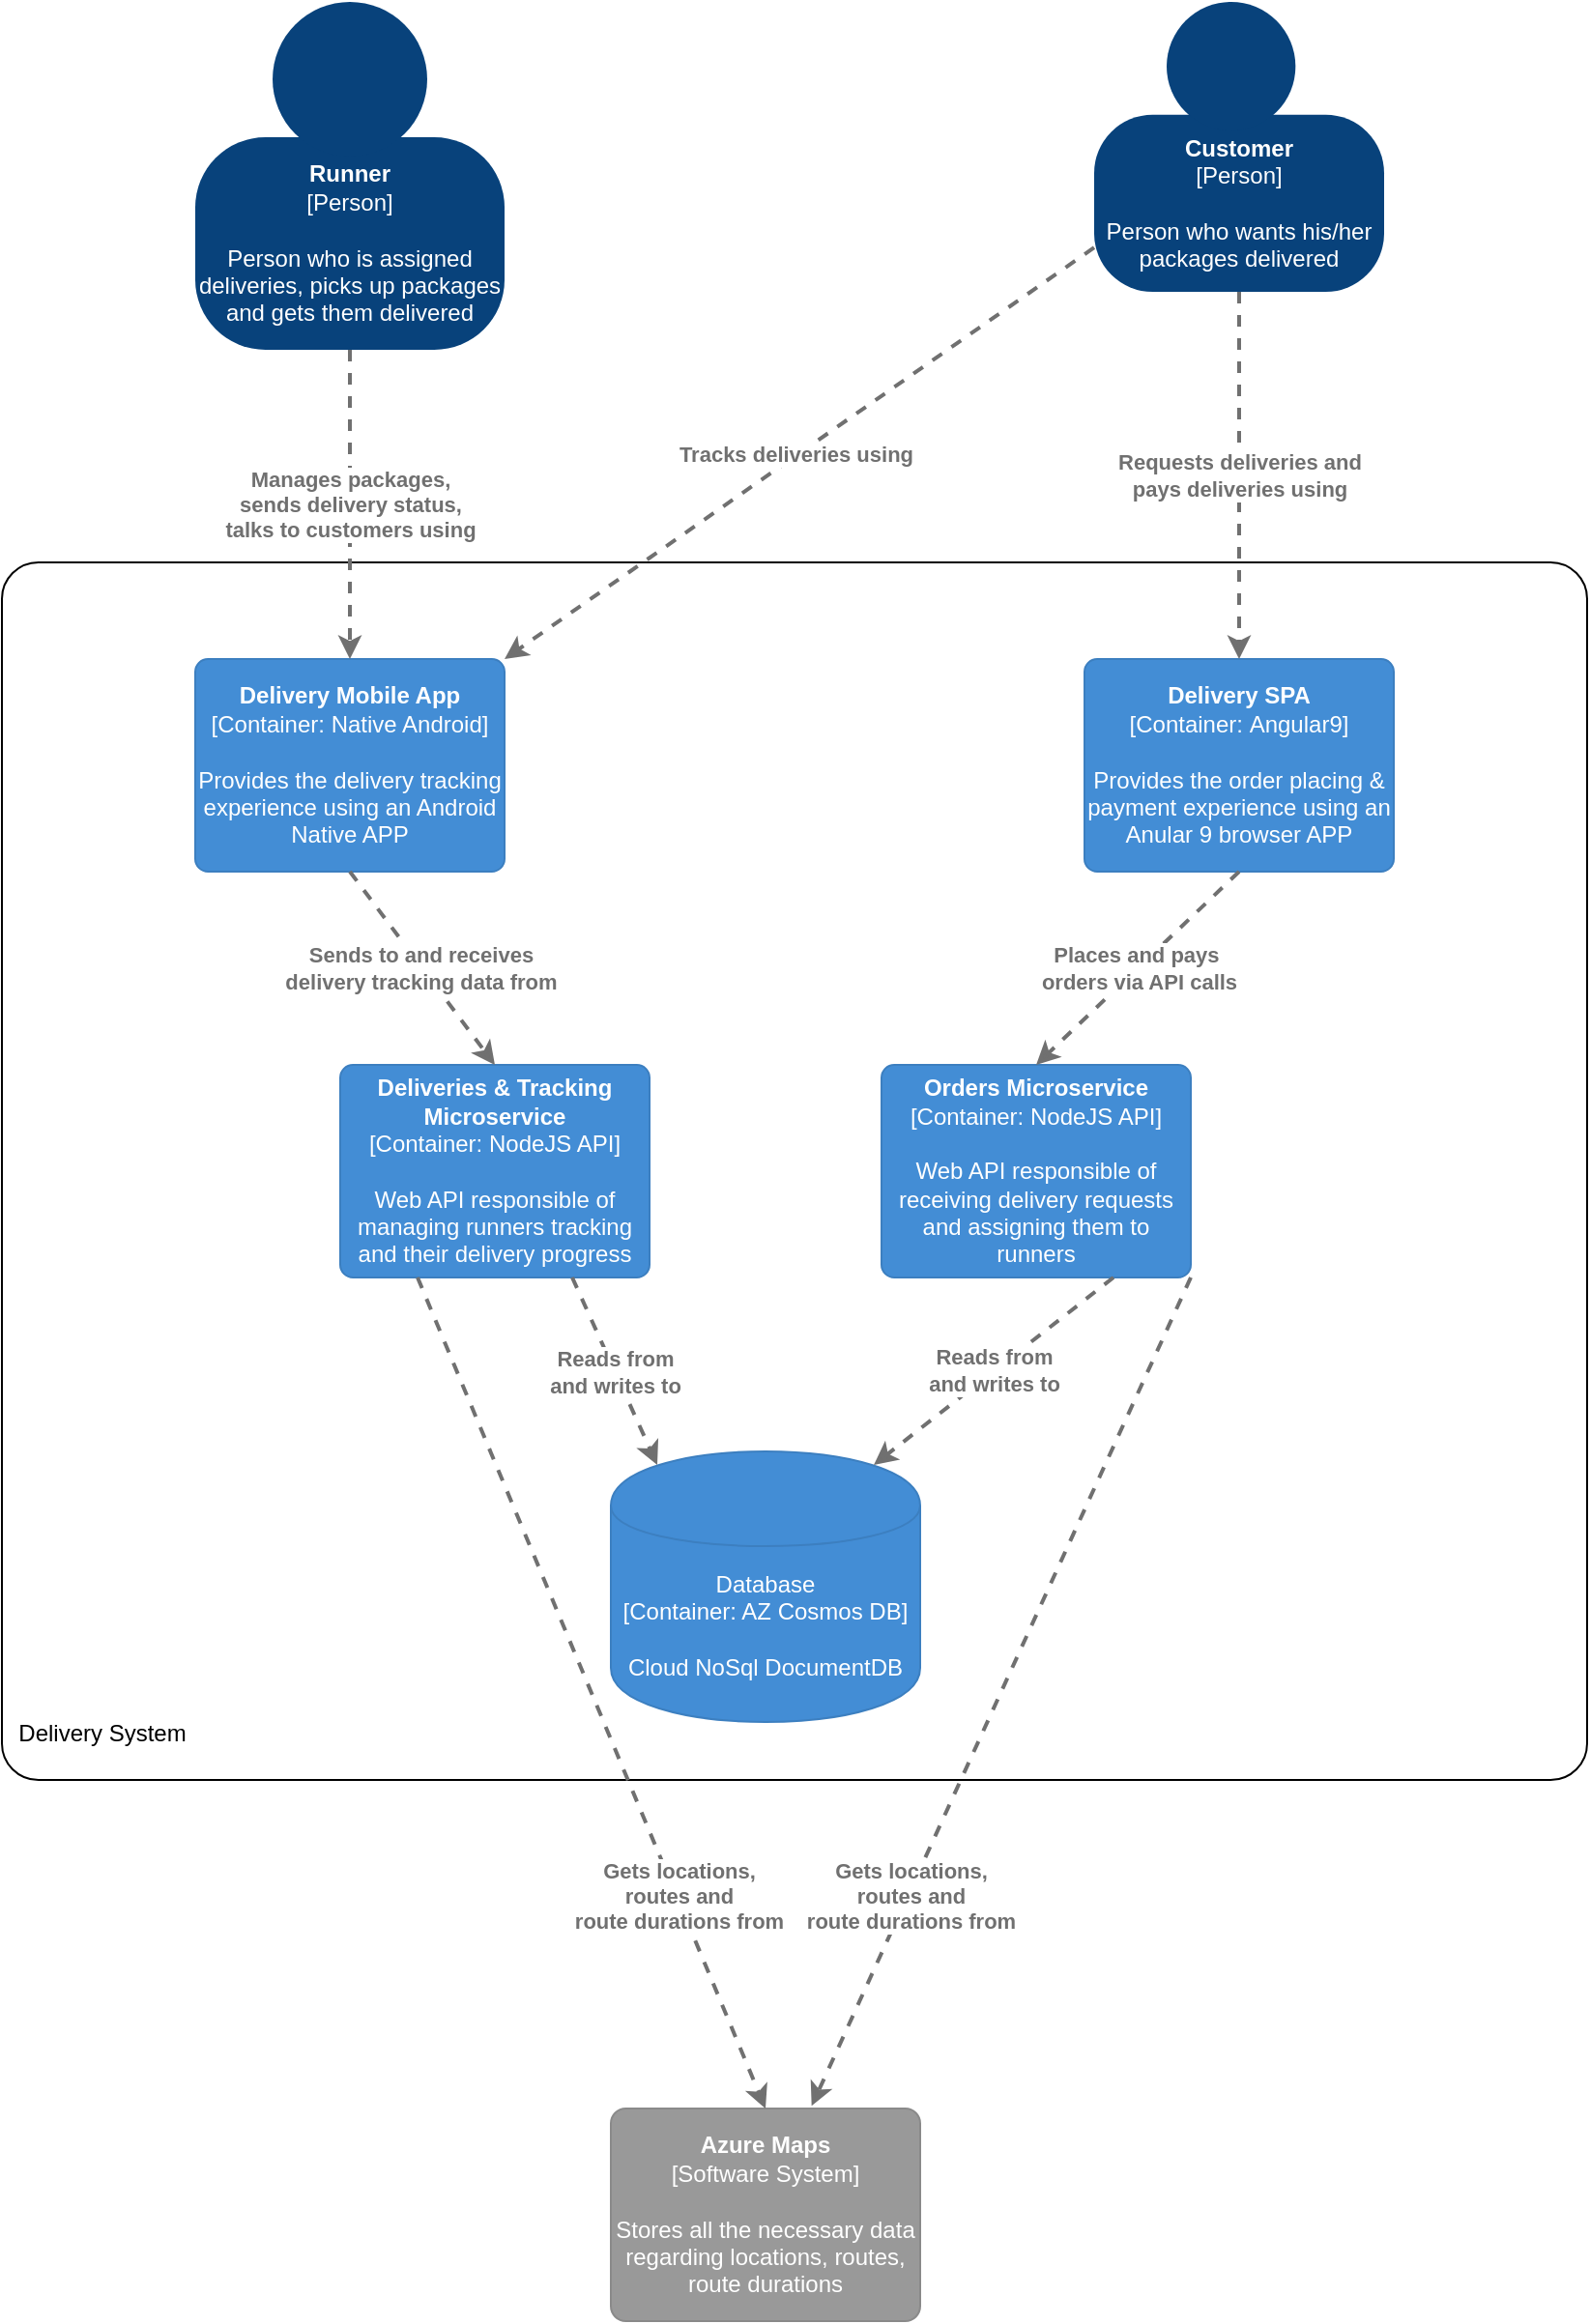 <mxfile version="13.0.9" type="device"><diagram id="j6Apqcc4n0W2uQZkrygv" name="Page-1"><mxGraphModel dx="2523" dy="1939" grid="1" gridSize="10" guides="1" tooltips="1" connect="1" arrows="1" fold="1" page="1" pageScale="1" pageWidth="850" pageHeight="1100" math="0" shadow="0"><root><mxCell id="0"/><mxCell id="1" parent="0"/><mxCell id="GzoFCgURVWFFNep1jkTB-1" value="" style="group;rounded=0;labelBackgroundColor=none;fillColor=none;fontColor=#ffffff;align=center;html=1;" vertex="1" connectable="0" parent="1"><mxGeometry x="535" y="-250" width="150" height="150" as="geometry"/><C4Person as="c4"/></mxCell><object label="&lt;b&gt;Customer&lt;/b&gt;&lt;div&gt;[Person]&lt;/div&gt;&lt;div&gt;&lt;br&gt;&lt;/div&gt;&lt;div&gt;Person who wants his/her packages delivered&lt;/div&gt;" placeholders="1" c4Name="name" c4Type="body" c4Description="Description" id="GzoFCgURVWFFNep1jkTB-2"><mxCell style="rounded=1;whiteSpace=wrap;html=1;labelBackgroundColor=none;fillColor=#08427b;fontColor=#ffffff;align=center;arcSize=33;strokeColor=3c7fc0;" vertex="1" parent="GzoFCgURVWFFNep1jkTB-1"><mxGeometry y="58.333" width="150" height="91.667" as="geometry"/><C4Person as="c4"/></mxCell></object><mxCell id="GzoFCgURVWFFNep1jkTB-3" value="" style="ellipse;whiteSpace=wrap;html=1;aspect=fixed;rounded=0;labelBackgroundColor=none;fillColor=#08427b;fontSize=12;fontColor=#ffffff;align=center;strokeColor=3c7fc0;" vertex="1" parent="GzoFCgURVWFFNep1jkTB-1"><mxGeometry x="37.5" width="66.667" height="66.667" as="geometry"/><C4Person as="c4"/></mxCell><object label="&lt;b&gt;Azure Maps&lt;/b&gt;&lt;div&gt;[Software System]&lt;/div&gt;&lt;div&gt;&lt;br&gt;&lt;/div&gt;&lt;div&gt;Stores all the necessary data regarding locations, routes, route durations&lt;/div&gt;" placeholders="1" c4Name="name" c4Type="SoftwareSystemDependency" c4Description="Description" id="GzoFCgURVWFFNep1jkTB-8"><mxCell style="rounded=1;whiteSpace=wrap;html=1;labelBackgroundColor=none;fillColor=#999999;fontColor=#ffffff;align=center;arcSize=7;strokeColor=#8a8a8a;" vertex="1" parent="1"><mxGeometry x="285" y="840" width="160" height="110" as="geometry"/><C4SoftwareSystemDependency as="c4"/></mxCell></object><mxCell id="GzoFCgURVWFFNep1jkTB-10" value="" style="group;rounded=0;labelBackgroundColor=none;fillColor=none;fontColor=#ffffff;align=center;html=1;" vertex="1" connectable="0" parent="1"><mxGeometry x="70" y="-250" width="160" height="180" as="geometry"/><C4Person as="c4"/></mxCell><object label="&lt;span&gt;&lt;b&gt;Runner&lt;br&gt;&lt;/b&gt;[Person]&lt;/span&gt;&lt;br&gt;&lt;div&gt;&lt;br&gt;&lt;/div&gt;&lt;div&gt;Person who is assigned deliveries, picks up packages and gets them delivered&lt;/div&gt;" placeholders="1" c4Name="name" c4Type="body" c4Description="Description" id="GzoFCgURVWFFNep1jkTB-11"><mxCell style="rounded=1;whiteSpace=wrap;html=1;labelBackgroundColor=none;fillColor=#08427b;fontColor=#ffffff;align=center;arcSize=33;strokeColor=3c7fc0;" vertex="1" parent="GzoFCgURVWFFNep1jkTB-10"><mxGeometry y="70" width="160" height="110" as="geometry"/><C4Person as="c4"/></mxCell></object><mxCell id="GzoFCgURVWFFNep1jkTB-12" value="" style="ellipse;whiteSpace=wrap;html=1;aspect=fixed;rounded=0;labelBackgroundColor=none;fillColor=#08427b;fontSize=12;fontColor=#ffffff;align=center;strokeColor=3c7fc0;" vertex="1" parent="GzoFCgURVWFFNep1jkTB-10"><mxGeometry x="40" width="80" height="80" as="geometry"/><C4Person as="c4"/></mxCell><object label="&lt;div style=&quot;text-align: left&quot;&gt;&amp;nbsp; Delivery System&lt;/div&gt;&lt;div style=&quot;text-align: left&quot;&gt;&lt;br&gt;&lt;/div&gt;" placeholders="1" c4Name="name" c4Type="ExecutionEnvironment" c4Application="applicationAndVersion" id="GzoFCgURVWFFNep1jkTB-14"><mxCell style="rounded=1;whiteSpace=wrap;html=1;labelBackgroundColor=none;fillColor=#ffffff;fontColor=#000000;align=left;arcSize=3;strokeColor=#000000;verticalAlign=bottom;" vertex="1" parent="1"><mxGeometry x="-30" y="40" width="820" height="630" as="geometry"/><C4ExecutionEnvironment as="c4"/></mxCell></object><object label="&lt;span&gt;&lt;b&gt;Delivery SPA&lt;/b&gt;&lt;/span&gt;&lt;div&gt;[Container:&amp;nbsp;&lt;span&gt;Angular9&lt;/span&gt;&lt;span&gt;]&lt;/span&gt;&lt;/div&gt;&lt;div&gt;&lt;br&gt;&lt;/div&gt;&lt;div&gt;Provides the order placing &amp;amp; payment experience using an Anular 9 browser APP&lt;/div&gt;" placeholders="1" c4Name="name" c4Type="Container" c4Technology="technology" c4Description="Description" id="GzoFCgURVWFFNep1jkTB-15"><mxCell style="rounded=1;whiteSpace=wrap;html=1;labelBackgroundColor=none;fillColor=#438dd5;fontColor=#ffffff;align=center;arcSize=6;strokeColor=#3c7fc0;" vertex="1" parent="1"><mxGeometry x="530" y="90" width="160" height="110" as="geometry"/><C4Container as="c4"/></mxCell></object><object label="&lt;span&gt;&lt;b&gt;Delivery Mobile App&lt;/b&gt;&lt;/span&gt;&lt;div&gt;[Container:&amp;nbsp;&lt;span&gt;Native Android&lt;/span&gt;&lt;span&gt;]&lt;/span&gt;&lt;/div&gt;&lt;div&gt;&lt;br&gt;&lt;/div&gt;&lt;div&gt;Provides the delivery tracking experience using an Android Native APP&lt;/div&gt;" placeholders="1" c4Name="name" c4Type="Container" c4Technology="technology" c4Description="Description" id="GzoFCgURVWFFNep1jkTB-16"><mxCell style="rounded=1;whiteSpace=wrap;html=1;labelBackgroundColor=none;fillColor=#438dd5;fontColor=#ffffff;align=center;arcSize=6;strokeColor=#3c7fc0;" vertex="1" parent="1"><mxGeometry x="70" y="90" width="160" height="110" as="geometry"/><C4Container as="c4"/></mxCell></object><object label="&lt;span&gt;&lt;b&gt;Deliveries &amp;amp; Tracking Microservice&lt;/b&gt;&lt;/span&gt;&lt;div&gt;[Container:&amp;nbsp;&lt;span&gt;NodeJS API&lt;/span&gt;&lt;span&gt;]&lt;/span&gt;&lt;/div&gt;&lt;div&gt;&lt;br&gt;&lt;/div&gt;&lt;div&gt;Web API responsible of managing runners tracking and their delivery progress&lt;/div&gt;" placeholders="1" c4Name="name" c4Type="Container" c4Technology="technology" c4Description="Description" id="GzoFCgURVWFFNep1jkTB-17"><mxCell style="rounded=1;whiteSpace=wrap;html=1;labelBackgroundColor=none;fillColor=#438dd5;fontColor=#ffffff;align=center;arcSize=6;strokeColor=#3c7fc0;" vertex="1" parent="1"><mxGeometry x="145" y="300" width="160" height="110" as="geometry"/><C4Container as="c4"/></mxCell></object><object label="&lt;span&gt;&lt;b&gt;Orders Microservice&lt;/b&gt;&lt;/span&gt;&lt;div&gt;[Container:&amp;nbsp;&lt;span&gt;NodeJS API&lt;/span&gt;&lt;span&gt;]&lt;/span&gt;&lt;/div&gt;&lt;div&gt;&lt;br&gt;&lt;/div&gt;&lt;div&gt;Web API responsible of receiving delivery requests and assigning them to runners&lt;/div&gt;" placeholders="1" c4Name="name" c4Type="Container" c4Technology="technology" c4Description="Description" id="GzoFCgURVWFFNep1jkTB-19"><mxCell style="rounded=1;whiteSpace=wrap;html=1;labelBackgroundColor=none;fillColor=#438dd5;fontColor=#ffffff;align=center;arcSize=6;strokeColor=#3c7fc0;" vertex="1" parent="1"><mxGeometry x="425" y="300" width="160" height="110" as="geometry"/><C4Container as="c4"/></mxCell></object><object label="&lt;span&gt;Database&lt;/span&gt;&lt;div&gt;[Container: AZ Cosmos DB]&lt;/div&gt;&lt;div&gt;&lt;br&gt;&lt;/div&gt;&lt;div&gt;Cloud NoSql DocumentDB&lt;/div&gt;" placeholders="1" c4Type="Database" c4Technology="technology" c4Description="Description" id="GzoFCgURVWFFNep1jkTB-20"><mxCell style="shape=cylinder;whiteSpace=wrap;html=1;boundedLbl=1;rounded=0;labelBackgroundColor=none;fillColor=#438dd5;fontSize=12;fontColor=#ffffff;align=center;strokeColor=#3c7fc0;" vertex="1" parent="1"><mxGeometry x="285" y="500" width="160" height="140" as="geometry"/><C4Database as="c4"/></mxCell></object><object label="&lt;div style=&quot;text-align: left&quot;&gt;&lt;div style=&quot;text-align: center&quot;&gt;&lt;b&gt;Reads from&lt;/b&gt;&lt;/div&gt;&lt;div style=&quot;text-align: center&quot;&gt;&lt;b&gt;and writes to&lt;/b&gt;&lt;/div&gt;&lt;/div&gt;" c4Type="Relationship" c4Description="Description" c4Technology="technology" id="GzoFCgURVWFFNep1jkTB-21"><mxCell style="edgeStyle=none;rounded=0;html=1;entryX=0.15;entryY=0.05;jettySize=auto;orthogonalLoop=1;strokeColor=#707070;strokeWidth=2;fontColor=#707070;jumpStyle=none;dashed=1;exitX=0.75;exitY=1;exitDx=0;exitDy=0;entryDx=0;entryDy=0;entryPerimeter=0;" edge="1" parent="1" source="GzoFCgURVWFFNep1jkTB-17" target="GzoFCgURVWFFNep1jkTB-20"><mxGeometry width="160" relative="1" as="geometry"><mxPoint x="-75" y="550" as="sourcePoint"/><mxPoint x="85" y="550" as="targetPoint"/></mxGeometry><C4Relationship as="c4"/></mxCell></object><object label="&lt;div style=&quot;text-align: left&quot;&gt;&lt;div style=&quot;text-align: center&quot;&gt;&lt;b&gt;Reads from&lt;/b&gt;&lt;/div&gt;&lt;div style=&quot;text-align: center&quot;&gt;&lt;b&gt;and writes to&lt;/b&gt;&lt;/div&gt;&lt;/div&gt;" c4Type="Relationship" c4Description="Description" c4Technology="technology" id="GzoFCgURVWFFNep1jkTB-22"><mxCell style="edgeStyle=none;rounded=0;html=1;entryX=0.85;entryY=0.05;jettySize=auto;orthogonalLoop=1;strokeColor=#707070;strokeWidth=2;fontColor=#707070;jumpStyle=none;dashed=1;exitX=0.75;exitY=1;exitDx=0;exitDy=0;entryDx=0;entryDy=0;entryPerimeter=0;" edge="1" parent="1" source="GzoFCgURVWFFNep1jkTB-19" target="GzoFCgURVWFFNep1jkTB-20"><mxGeometry width="160" relative="1" as="geometry"><mxPoint x="275.0" y="420" as="sourcePoint"/><mxPoint x="319" y="517" as="targetPoint"/></mxGeometry><C4Relationship as="c4"/></mxCell></object><object label="&lt;div style=&quot;text-align: left&quot;&gt;&lt;div style=&quot;text-align: center&quot;&gt;&lt;b&gt;Sends to and&amp;nbsp;&lt;/b&gt;&lt;b&gt;receives&amp;nbsp;&lt;/b&gt;&lt;/div&gt;&lt;div style=&quot;text-align: center&quot;&gt;&lt;b&gt;delivery tracking data from&amp;nbsp;&lt;/b&gt;&lt;/div&gt;&lt;/div&gt;" c4Type="Relationship" c4Description="Description" c4Technology="technology" id="GzoFCgURVWFFNep1jkTB-23"><mxCell style="edgeStyle=none;rounded=0;html=1;jettySize=auto;orthogonalLoop=1;strokeColor=#707070;strokeWidth=2;fontColor=#707070;jumpStyle=none;dashed=1;exitX=0.5;exitY=1;exitDx=0;exitDy=0;entryX=0.5;entryY=0;entryDx=0;entryDy=0;" edge="1" parent="1" source="GzoFCgURVWFFNep1jkTB-16" target="GzoFCgURVWFFNep1jkTB-17"><mxGeometry width="160" relative="1" as="geometry"><mxPoint x="345" y="380" as="sourcePoint"/><mxPoint x="505" y="380" as="targetPoint"/></mxGeometry><C4Relationship as="c4"/></mxCell></object><object label="&lt;div style=&quot;text-align: left&quot;&gt;&lt;div style=&quot;text-align: center&quot;&gt;&lt;b&gt;Places and&amp;nbsp;&lt;/b&gt;&lt;b&gt;pays&amp;nbsp;&lt;/b&gt;&lt;/div&gt;&lt;div style=&quot;text-align: center&quot;&gt;&lt;b&gt;orders via API calls&lt;/b&gt;&lt;/div&gt;&lt;/div&gt;" c4Type="Relationship" c4Description="Description" c4Technology="technology" id="GzoFCgURVWFFNep1jkTB-24"><mxCell style="edgeStyle=none;rounded=0;html=1;entryX=0.5;entryY=0;jettySize=auto;orthogonalLoop=1;strokeColor=#707070;strokeWidth=2;fontColor=#707070;jumpStyle=none;dashed=1;exitX=0.5;exitY=1;exitDx=0;exitDy=0;entryDx=0;entryDy=0;" edge="1" parent="1" source="GzoFCgURVWFFNep1jkTB-15" target="GzoFCgURVWFFNep1jkTB-19"><mxGeometry width="160" relative="1" as="geometry"><mxPoint x="1085" y="320" as="sourcePoint"/><mxPoint x="1245" y="320" as="targetPoint"/></mxGeometry><C4Relationship as="c4"/></mxCell></object><object label="&lt;div style=&quot;text-align: left&quot;&gt;&lt;div style=&quot;text-align: center&quot;&gt;&lt;b&gt;Manages packages,&lt;/b&gt;&lt;/div&gt;&lt;div style=&quot;text-align: center&quot;&gt;&lt;b&gt;sends delivery status,&lt;/b&gt;&lt;/div&gt;&lt;div style=&quot;text-align: center&quot;&gt;&lt;b&gt;talks to customers using&lt;/b&gt;&lt;/div&gt;&lt;/div&gt;" c4Type="Relationship" c4Description="Description" c4Technology="technology" id="GzoFCgURVWFFNep1jkTB-13"><mxCell style="edgeStyle=none;rounded=0;html=1;jettySize=auto;orthogonalLoop=1;strokeColor=#707070;strokeWidth=2;fontColor=#707070;jumpStyle=none;dashed=1;exitX=0.5;exitY=1;exitDx=0;exitDy=0;entryX=0.5;entryY=0;entryDx=0;entryDy=0;" edge="1" parent="1" source="GzoFCgURVWFFNep1jkTB-11" target="GzoFCgURVWFFNep1jkTB-16"><mxGeometry width="160" relative="1" as="geometry"><mxPoint x="480" y="105" as="sourcePoint"/><mxPoint x="210" y="-105" as="targetPoint"/></mxGeometry><C4Relationship as="c4"/></mxCell></object><object label="&lt;div style=&quot;text-align: left&quot;&gt;&lt;div style=&quot;text-align: center&quot;&gt;&lt;b&gt;Requests deliveries&amp;nbsp;&lt;/b&gt;&lt;b&gt;and&lt;/b&gt;&lt;/div&gt;&lt;div style=&quot;text-align: center&quot;&gt;&lt;b&gt;pays deliveries using&lt;/b&gt;&lt;/div&gt;&lt;/div&gt;" c4Type="Relationship" c4Description="Description" c4Technology="technology" id="GzoFCgURVWFFNep1jkTB-7"><mxCell style="edgeStyle=none;rounded=0;html=1;jettySize=auto;orthogonalLoop=1;strokeColor=#707070;strokeWidth=2;fontColor=#707070;jumpStyle=none;dashed=1;exitX=0.5;exitY=1;exitDx=0;exitDy=0;entryX=0.5;entryY=0;entryDx=0;entryDy=0;" edge="1" parent="1" source="GzoFCgURVWFFNep1jkTB-2" target="GzoFCgURVWFFNep1jkTB-15"><mxGeometry width="160" relative="1" as="geometry"><mxPoint x="350" y="540" as="sourcePoint"/><mxPoint x="365" y="40" as="targetPoint"/></mxGeometry><C4Relationship as="c4"/></mxCell></object><object label="&lt;div style=&quot;text-align: left&quot;&gt;&lt;div style=&quot;text-align: center&quot;&gt;&lt;b&gt;Tracks deliveries using&amp;nbsp;&lt;/b&gt;&lt;/div&gt;&lt;/div&gt;" c4Type="Relationship" c4Description="Description" c4Technology="technology" id="GzoFCgURVWFFNep1jkTB-25"><mxCell style="edgeStyle=none;rounded=0;html=1;entryX=1;entryY=0;jettySize=auto;orthogonalLoop=1;strokeColor=#707070;strokeWidth=2;fontColor=#707070;jumpStyle=none;dashed=1;entryDx=0;entryDy=0;exitX=0;exitY=0.75;exitDx=0;exitDy=0;" edge="1" parent="1" source="GzoFCgURVWFFNep1jkTB-2" target="GzoFCgURVWFFNep1jkTB-16"><mxGeometry width="160" relative="1" as="geometry"><mxPoint x="-290" y="350" as="sourcePoint"/><mxPoint x="-130" y="350" as="targetPoint"/></mxGeometry><C4Relationship as="c4"/></mxCell></object><object label="&lt;div style=&quot;text-align: left&quot;&gt;&lt;div style=&quot;text-align: center&quot;&gt;&lt;b&gt;Gets locations,&lt;/b&gt;&lt;/div&gt;&lt;div style=&quot;text-align: center&quot;&gt;&lt;b&gt;routes and&lt;/b&gt;&lt;/div&gt;&lt;div style=&quot;text-align: center&quot;&gt;&lt;b&gt;route durations from&lt;/b&gt;&lt;/div&gt;&lt;/div&gt;" c4Type="Relationship" c4Description="Description" c4Technology="technology" id="GzoFCgURVWFFNep1jkTB-9"><mxCell style="edgeStyle=none;rounded=0;html=1;entryX=0.5;entryY=0;jettySize=auto;orthogonalLoop=1;strokeColor=#707070;strokeWidth=2;fontColor=#707070;jumpStyle=none;dashed=1;entryDx=0;entryDy=0;exitX=0.25;exitY=1;exitDx=0;exitDy=0;" edge="1" parent="1" source="GzoFCgURVWFFNep1jkTB-17" target="GzoFCgURVWFFNep1jkTB-8"><mxGeometry x="0.49" y="1" width="160" relative="1" as="geometry"><mxPoint x="360" y="640" as="sourcePoint"/><mxPoint x="390" y="770" as="targetPoint"/><mxPoint as="offset"/></mxGeometry><C4Relationship as="c4"/></mxCell></object><object label="&lt;div style=&quot;text-align: left&quot;&gt;&lt;div style=&quot;text-align: center&quot;&gt;&lt;b&gt;Gets locations,&lt;/b&gt;&lt;/div&gt;&lt;div style=&quot;text-align: center&quot;&gt;&lt;b&gt;routes and&lt;/b&gt;&lt;/div&gt;&lt;div style=&quot;text-align: center&quot;&gt;&lt;b&gt;route durations from&lt;/b&gt;&lt;/div&gt;&lt;/div&gt;" c4Type="Relationship" c4Description="Description" c4Technology="technology" id="GzoFCgURVWFFNep1jkTB-26"><mxCell style="edgeStyle=none;rounded=0;html=1;jettySize=auto;orthogonalLoop=1;strokeColor=#707070;strokeWidth=2;fontColor=#707070;jumpStyle=none;dashed=1;exitX=1;exitY=1;exitDx=0;exitDy=0;entryX=0.649;entryY=-0.012;entryDx=0;entryDy=0;entryPerimeter=0;" edge="1" parent="1" source="GzoFCgURVWFFNep1jkTB-19" target="GzoFCgURVWFFNep1jkTB-8"><mxGeometry x="0.49" y="1" width="160" relative="1" as="geometry"><mxPoint x="195.0" y="420" as="sourcePoint"/><mxPoint x="380" y="850" as="targetPoint"/><mxPoint as="offset"/></mxGeometry><C4Relationship as="c4"/></mxCell></object></root></mxGraphModel></diagram></mxfile>